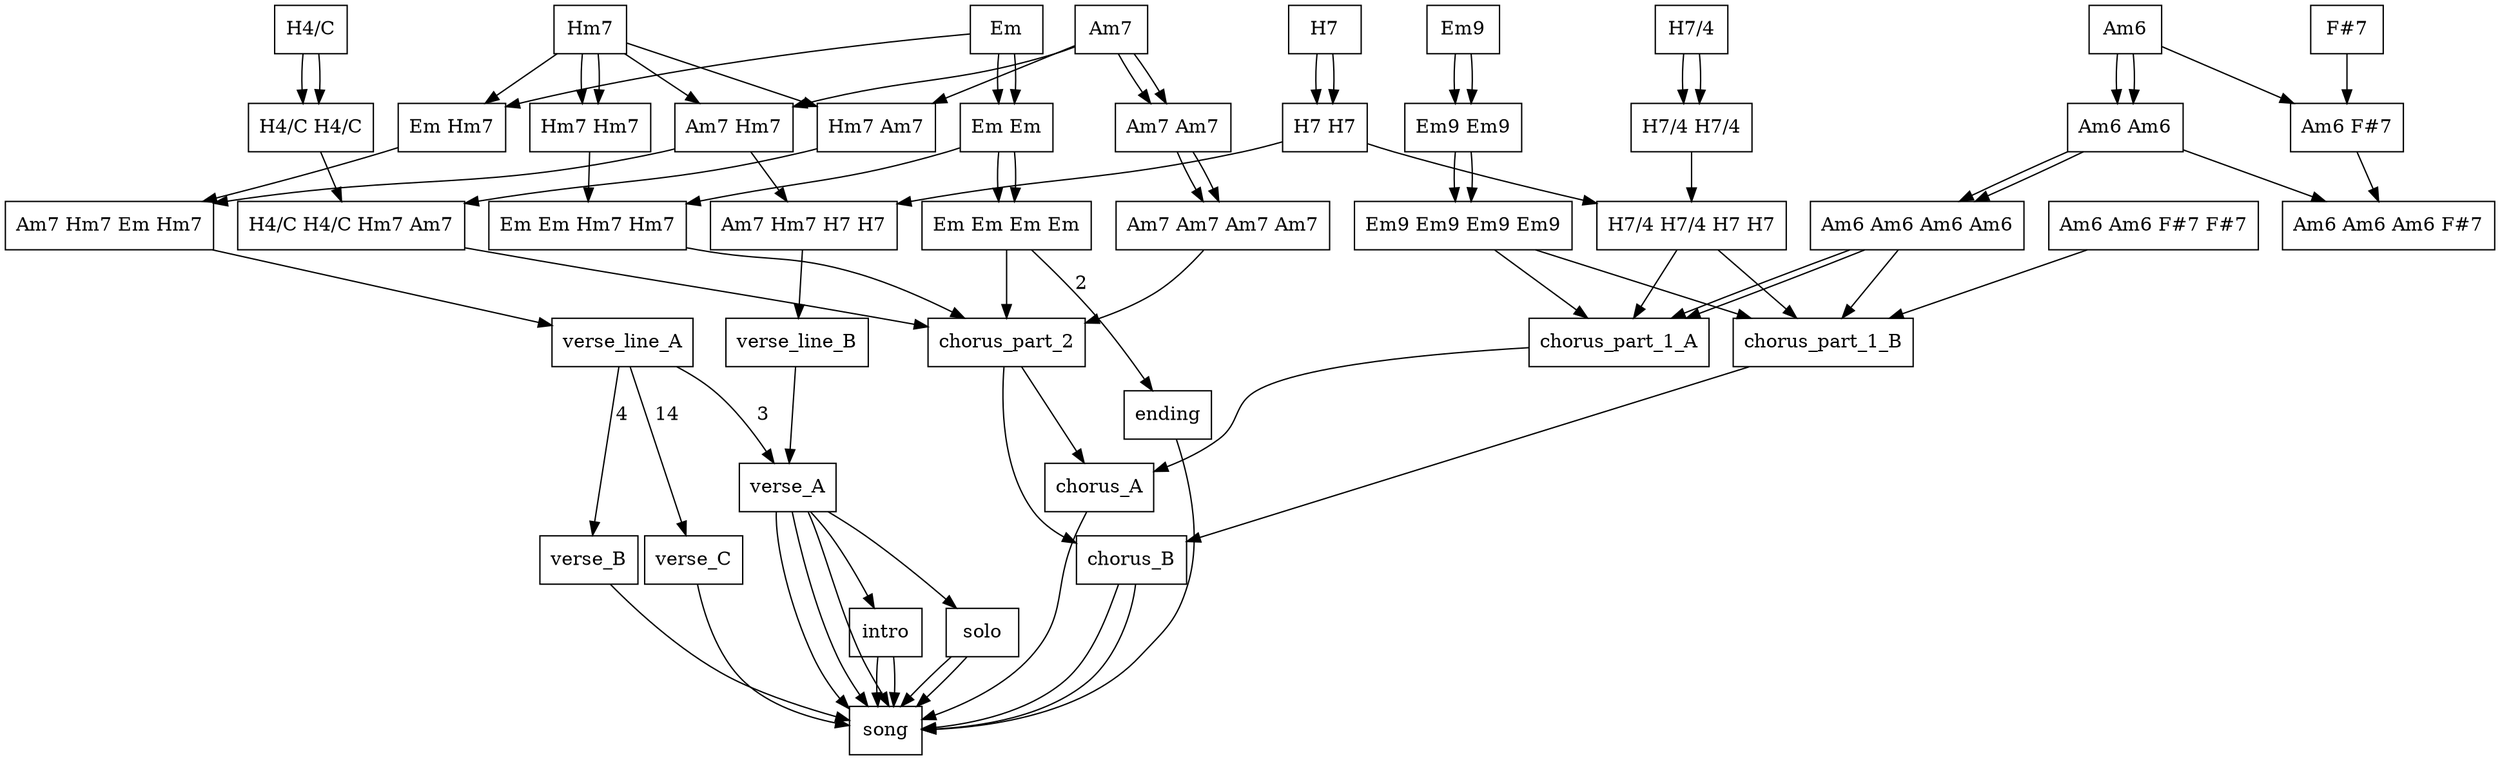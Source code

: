 digraph {
	node [shape=box]
	H7
	Am7
	Am6
	"H4/C"
	Hm7
	Em
	"F#7"
	"H7/4"
	Em9
	"Em Em"
		Em -> "Em Em"
		Em -> "Em Em"
	"Am7 Am7"
		Am7 -> "Am7 Am7"
		Am7 -> "Am7 Am7"
	"H7/4 H7/4"
		"H7/4" -> "H7/4 H7/4"
		"H7/4" -> "H7/4 H7/4"
	"Am6 F#7"
		Am6 -> "Am6 F#7"
		"F#7" -> "Am6 F#7"
	"Hm7 Am7"
		Hm7 -> "Hm7 Am7"
		Am7 -> "Hm7 Am7"
	"Am6 Am6"
		Am6 -> "Am6 Am6"
		Am6 -> "Am6 Am6"
	"Am7 Hm7"
		Am7 -> "Am7 Hm7"
		Hm7 -> "Am7 Hm7"
	"H4/C H4/C"
		"H4/C" -> "H4/C H4/C"
		"H4/C" -> "H4/C H4/C"
	"Em9 Em9"
		Em9 -> "Em9 Em9"
		Em9 -> "Em9 Em9"
	"Em Hm7"
		Em -> "Em Hm7"
		Hm7 -> "Em Hm7"
	"Hm7 Hm7"
		Hm7 -> "Hm7 Hm7"
		Hm7 -> "Hm7 Hm7"
	"H7 H7"
		H7 -> "H7 H7"
		H7 -> "H7 H7"
	"Em9 Em9 Em9 Em9"
		"Em9 Em9" -> "Em9 Em9 Em9 Em9"
		"Em9 Em9" -> "Em9 Em9 Em9 Em9"
	"H4/C H4/C Hm7 Am7"
		"H4/C H4/C" -> "H4/C H4/C Hm7 Am7"
		"Hm7 Am7" -> "H4/C H4/C Hm7 Am7"
	"Am7 Hm7 H7 H7"
		"Am7 Hm7" -> "Am7 Hm7 H7 H7"
		"H7 H7" -> "Am7 Hm7 H7 H7"
	"Am7 Am7 Am7 Am7"
		"Am7 Am7" -> "Am7 Am7 Am7 Am7"
		"Am7 Am7" -> "Am7 Am7 Am7 Am7"
	"Am7 Hm7 Em Hm7"
		"Am7 Hm7" -> "Am7 Hm7 Em Hm7"
		"Em Hm7" -> "Am7 Hm7 Em Hm7"
	"Am6 Am6 Am6 F#7"
		"Am6 Am6" -> "Am6 Am6 Am6 F#7"
		"Am6 F#7" -> "Am6 Am6 Am6 F#7"
	"H7/4 H7/4 H7 H7"
		"H7/4 H7/4" -> "H7/4 H7/4 H7 H7"
		"H7 H7" -> "H7/4 H7/4 H7 H7"
	"Em Em Hm7 Hm7"
		"Em Em" -> "Em Em Hm7 Hm7"
		"Hm7 Hm7" -> "Em Em Hm7 Hm7"
	"Am6 Am6 Am6 Am6"
		"Am6 Am6" -> "Am6 Am6 Am6 Am6"
		"Am6 Am6" -> "Am6 Am6 Am6 Am6"
	"Em Em Em Em"
		"Em Em" -> "Em Em Em Em"
		"Em Em" -> "Em Em Em Em"
	verse_line_A
		"Am7 Hm7 Em Hm7" -> verse_line_A
		"Am7 Hm7 H7 H7" -> verse_line_B
	verse_A
		verse_line_A -> verse_A [label=3]
		verse_line_B -> verse_A
	verse_B
		verse_line_A -> verse_B [label=4]
	intro
		verse_A -> intro
	solo
		verse_A -> solo
	chorus_part_1_A
		"Am6 Am6 Am6 Am6" -> chorus_part_1_A
		"Em9 Em9 Em9 Em9" -> chorus_part_1_A
		"Am6 Am6 Am6 Am6" -> chorus_part_1_A
		"H7/4 H7/4 H7 H7" -> chorus_part_1_A
	chorus_part_1_B
		"Am6 Am6 Am6 Am6" -> chorus_part_1_B
		"Em9 Em9 Em9 Em9" -> chorus_part_1_B
		"Am6 Am6 F#7 F#7" -> chorus_part_1_B
		"H7/4 H7/4 H7 H7" -> chorus_part_1_B
	chorus_part_2
		"Em Em Hm7 Hm7" -> chorus_part_2
		"Am7 Am7 Am7 Am7" -> chorus_part_2
		"H4/C H4/C Hm7 Am7" -> chorus_part_2
		"Em Em Em Em" -> chorus_part_2
	chorus_A
		chorus_part_1_A -> chorus_A
		chorus_part_2 -> chorus_A
	chorus_B
		chorus_part_1_B -> chorus_B
		chorus_part_2 -> chorus_B
	verse_C
		verse_line_A -> verse_C [label=14]
	ending
		"Em Em Em Em" -> ending [label=2]
	song
		intro -> song
		intro -> song
		verse_A -> song
		verse_A -> song
		chorus_A -> song
		verse_A -> song
		chorus_B -> song
		verse_B -> song
		solo -> song
		chorus_B -> song
		verse_C -> song
		solo -> song
		ending -> song
}